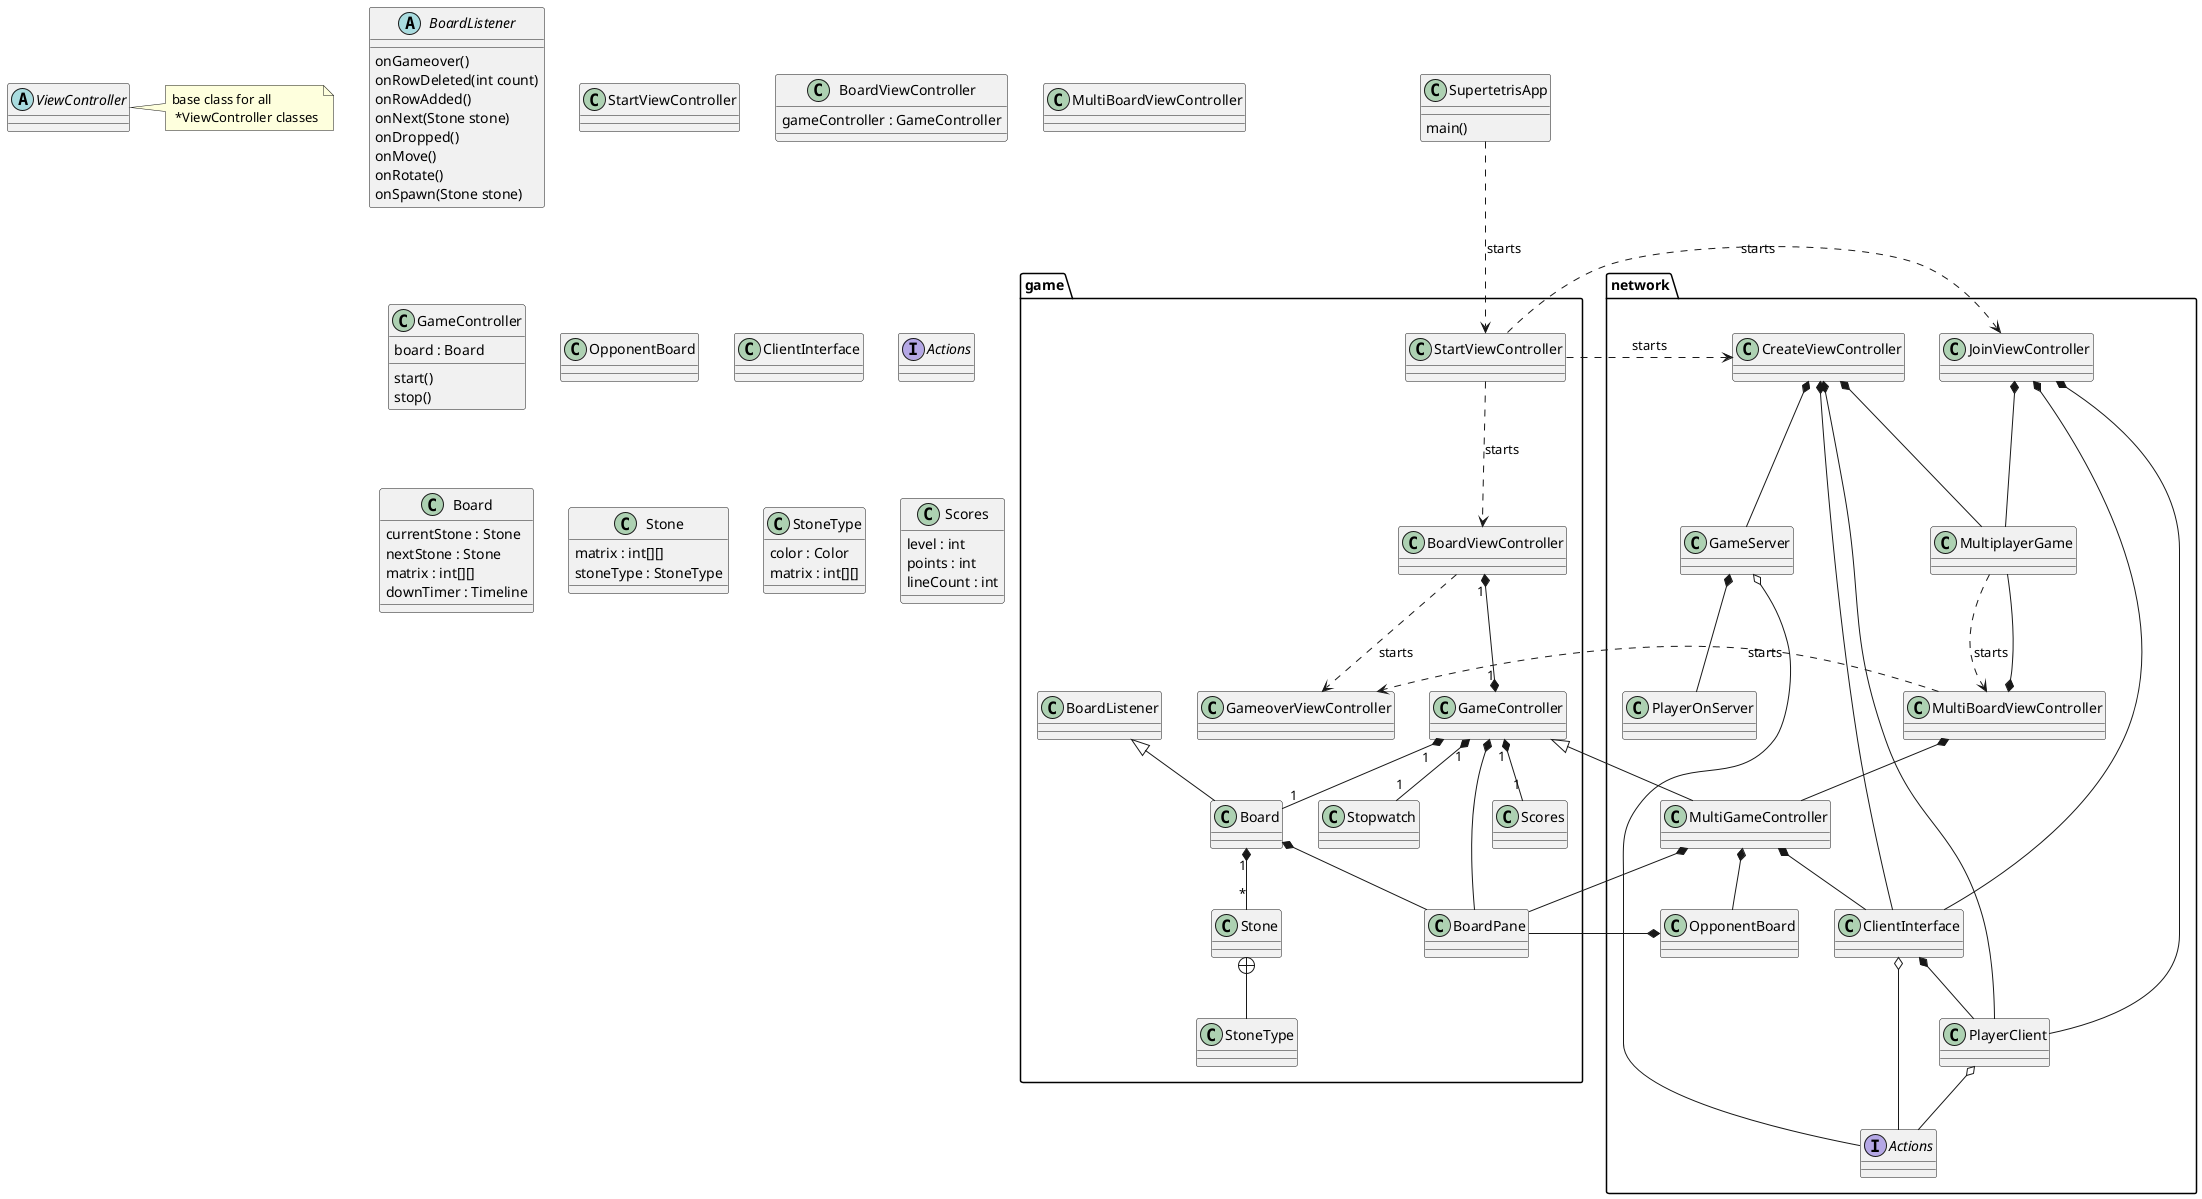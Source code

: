 @startuml
skinparam classAttributeIconSize 0

package network {
    interface Actions
    class ClientInterface
    class GameServer
    class PlayerClient
    class PlayerOnServer
    class MultiBoardViewController
    class MultiGameController
    class MultiplayerGame
    class JoinViewController
    class CreateViewController
    class OpponentBoard
}

package game {
    class Board
    class BoardListener
    class BoardPane
    class BoardViewController
    class GameController
    class GameoverViewController
    class Scores
    class StartViewController
    class Stone
    class StoneType
    class Stopwatch
}


SupertetrisApp ..> StartViewController : starts
StartViewController ..> BoardViewController : starts
StartViewController ..> JoinViewController : starts
StartViewController ..> CreateViewController : starts
BoardViewController "1" *--* "1" GameController
GameController "1" *-- "1" Board
GameController "1" *-- "1" Stopwatch
GameController "1" *-- "1" Scores
BoardListener <|-- Board
Board "1" *-- "*" Stone
Board *-- BoardPane
GameController <|-- MultiGameController
GameController *-- BoardPane
BoardViewController ..> GameoverViewController : starts
MultiBoardViewController ..> GameoverViewController : starts
MultiBoardViewController *-- MultiGameController
MultiGameController *-- OpponentBoard
MultiGameController  *-- BoardPane
MultiplayerGame ..> MultiBoardViewController : starts
OpponentBoard  *-- BoardPane

'ViewController <|-- StartViewController
'ViewController <|-- BoardViewController
'ViewController <|-- MultiBoardViewController
'ViewController <|-- JoinViewController
'ViewController <|-- CreateViewController
'ViewController <|-- GameoverViewController

JoinViewController *-- PlayerClient
JoinViewController *-- ClientInterface
JoinViewController *-- MultiplayerGame
MultiBoardViewController *-- MultiplayerGame
MultiGameController *-- ClientInterface
CreateViewController *-- PlayerClient
CreateViewController *-- ClientInterface
CreateViewController *-- MultiplayerGame
CreateViewController *-- GameServer

ClientInterface *-- PlayerClient
ClientInterface o-- Actions
GameServer o-- Actions
PlayerClient o-- Actions

GameServer *-- PlayerOnServer

Stone +-- StoneType

class SupertetrisApp {
    main()
}

abstract class ViewController {
}
note right: base class for all \n *ViewController classes

abstract class BoardListener {
    onGameover()
    onRowDeleted(int count)
    onRowAdded()
    onNext(Stone stone)
    onDropped()
    onMove()
    onRotate()
    onSpawn(Stone stone)
}

class StartViewController {
}

class BoardViewController {
    gameController : GameController
}

class MultiBoardViewController {
}

class GameController {
    board : Board
    start()
    stop()
}

class OpponentBoard {
}

class ClientInterface {
}

interface Actions {
}

class Board {
    currentStone : Stone
    nextStone : Stone
    matrix : int[][]
    downTimer : Timeline
}

class Stone {
    matrix : int[][]
    stoneType : StoneType
}

class StoneType {
    color : Color
    matrix : int[][]
}

class Scores {
    level : int
    points : int
    lineCount : int
}



@enduml